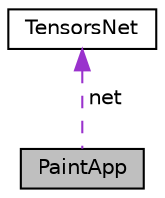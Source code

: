 digraph "PaintApp"
{
 // LATEX_PDF_SIZE
  edge [fontname="Helvetica",fontsize="10",labelfontname="Helvetica",labelfontsize="10"];
  node [fontname="Helvetica",fontsize="10",shape=record];
  Node1 [label="PaintApp",height=0.2,width=0.4,color="black", fillcolor="grey75", style="filled", fontcolor="black",tooltip="Класс, реализующий приложение для рисования и распознавания цифр."];
  Node2 -> Node1 [dir="back",color="darkorchid3",fontsize="10",style="dashed",label=" net" ,fontname="Helvetica"];
  Node2 [label="TensorsNet",height=0.2,width=0.4,color="black", fillcolor="white", style="filled",URL="$classTensorsNet.html",tooltip=" "];
}
